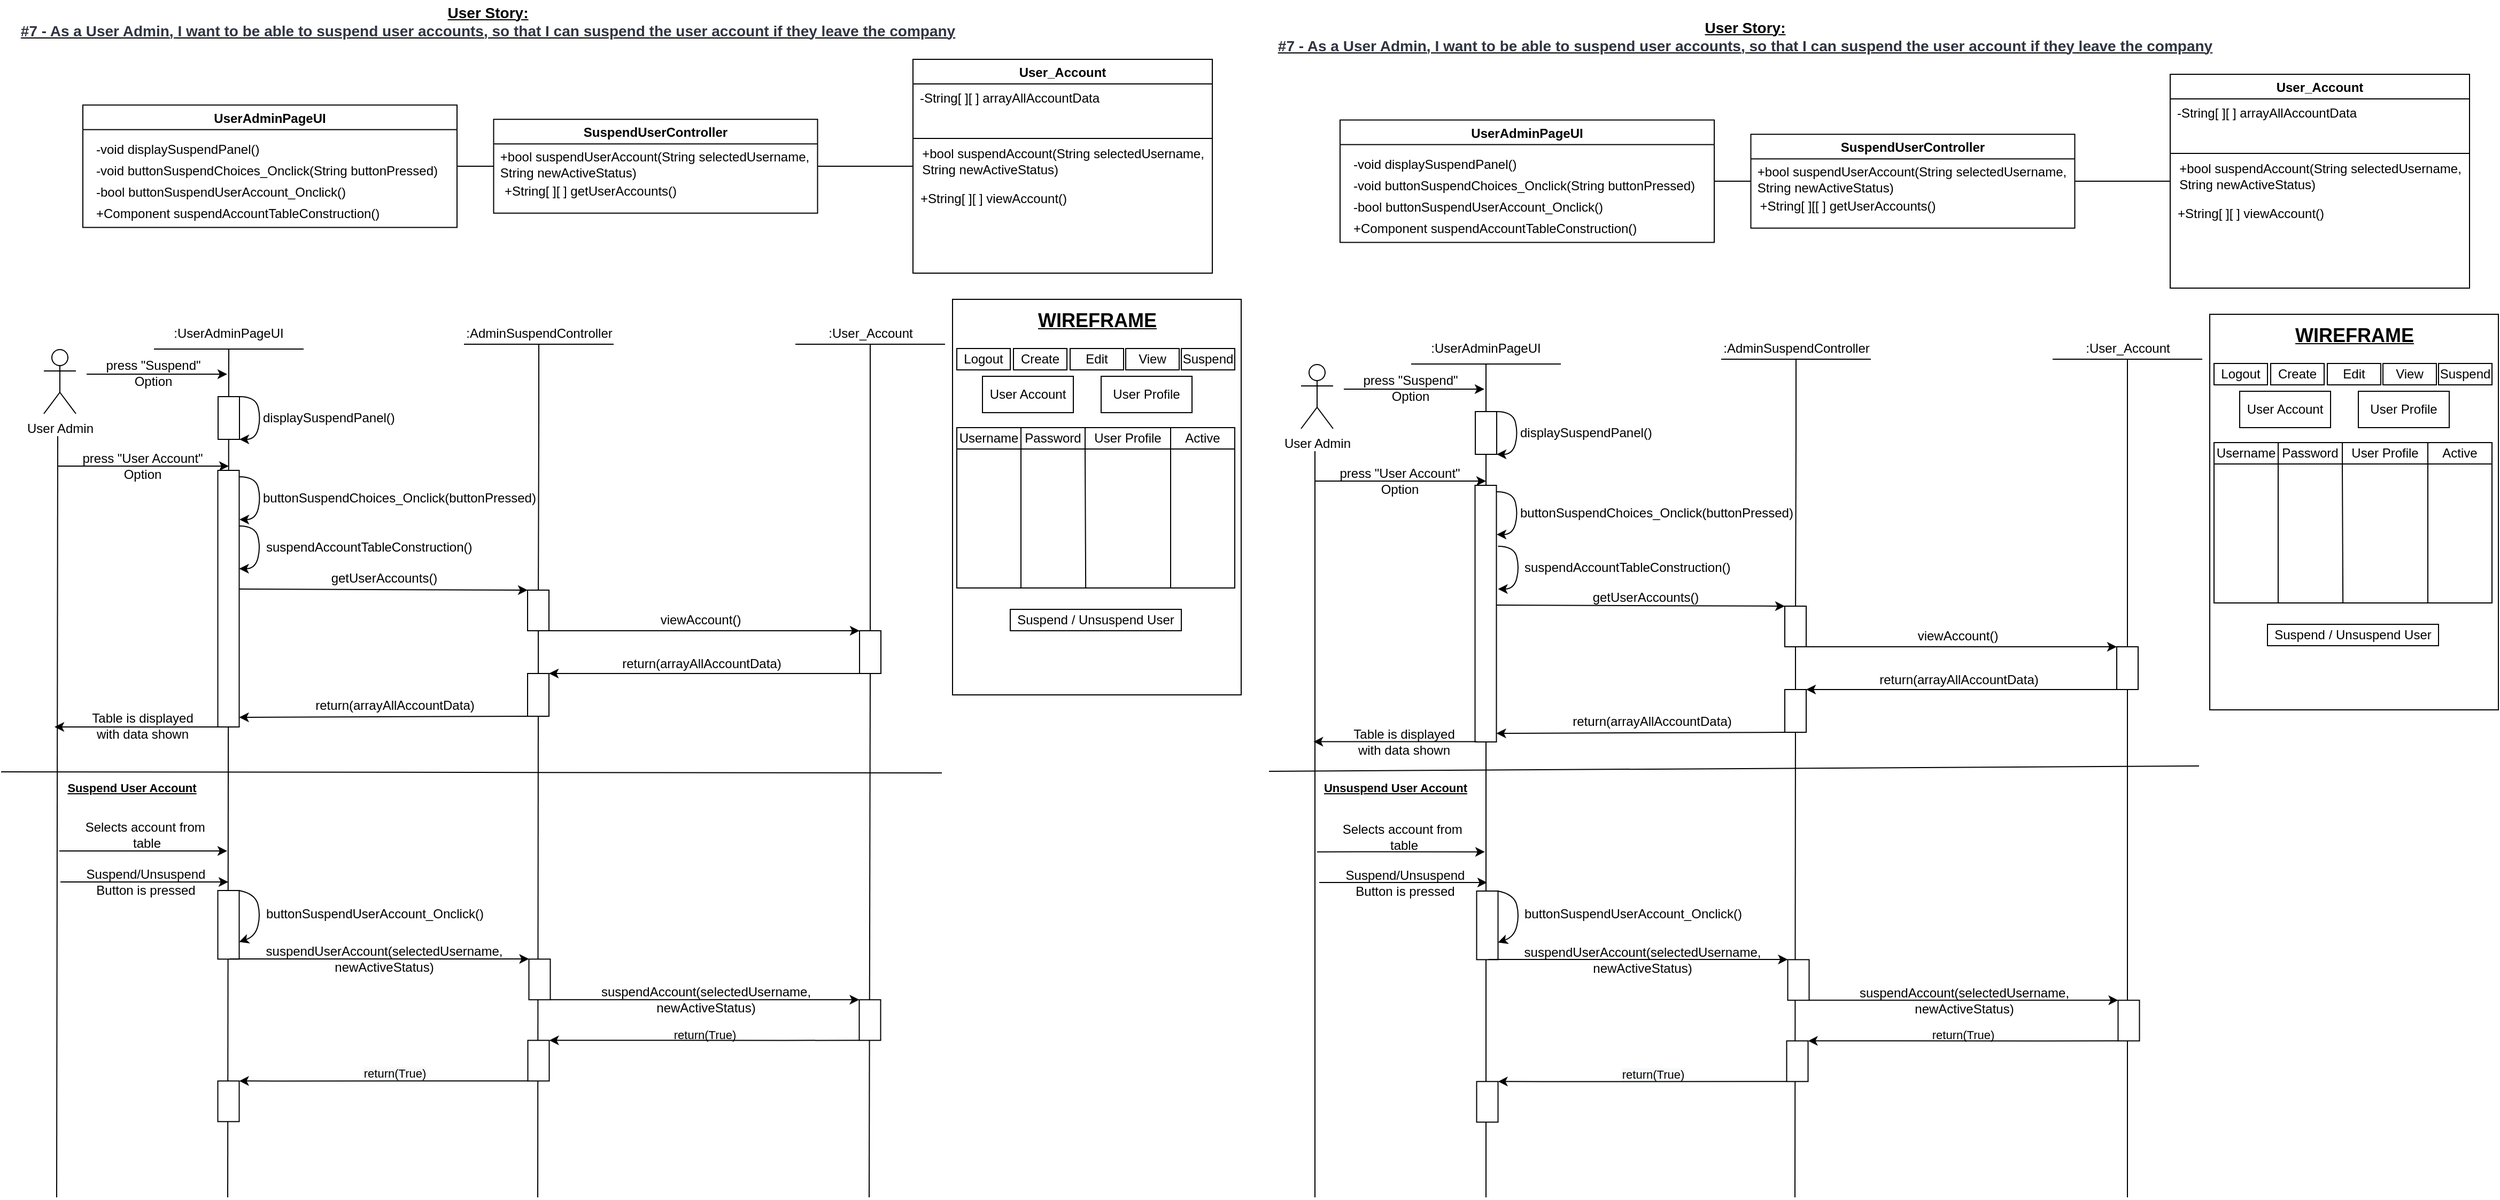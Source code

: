 <mxfile version="18.0.1" type="device"><diagram id="1YwtTbQ3Z7pTjlXF4-N0" name="Page-1"><mxGraphModel dx="1858" dy="2213" grid="1" gridSize="10" guides="1" tooltips="1" connect="1" arrows="1" fold="1" page="1" pageScale="1" pageWidth="1169" pageHeight="827" math="0" shadow="0"><root><mxCell id="0"/><mxCell id="1" parent="0"/><mxCell id="lbo1ZU1ED9_mDxwki7hF-27" value="" style="endArrow=none;html=1;rounded=0;entryX=0.5;entryY=0.982;entryDx=0;entryDy=0;entryPerimeter=0;" parent="1" target="2mpfqBum-VXEb8a90Y3f-54" edge="1"><mxGeometry width="50" height="50" relative="1" as="geometry"><mxPoint x="812" y="1120" as="sourcePoint"/><mxPoint x="813" y="321.64" as="targetPoint"/></mxGeometry></mxCell><mxCell id="lbo1ZU1ED9_mDxwki7hF-29" value="" style="endArrow=none;html=1;rounded=0;startArrow=none;" parent="1" target="2mpfqBum-VXEb8a90Y3f-57" edge="1"><mxGeometry width="50" height="50" relative="1" as="geometry"><mxPoint x="502" y="1120" as="sourcePoint"/><mxPoint x="502.509" y="539.0" as="targetPoint"/></mxGeometry></mxCell><mxCell id="FNsslEbhDlVYFLrhWBJ4-193" value="" style="endArrow=none;html=1;rounded=0;startArrow=none;" parent="1" source="2mpfqBum-VXEb8a90Y3f-49" edge="1"><mxGeometry width="50" height="50" relative="1" as="geometry"><mxPoint x="503" y="1530" as="sourcePoint"/><mxPoint x="503" y="392" as="targetPoint"/></mxGeometry></mxCell><mxCell id="haLUxBjH6cShnl7Ug6Ql-2" value="UserAdminPageUI" style="swimlane;" parent="1" vertex="1"><mxGeometry x="76.5" y="98.26" width="350" height="114.5" as="geometry"/></mxCell><mxCell id="haLUxBjH6cShnl7Ug6Ql-16" value="-void displaySuspendPanel()" style="text;html=1;align=left;verticalAlign=middle;resizable=0;points=[];autosize=1;strokeColor=none;fillColor=none;" parent="haLUxBjH6cShnl7Ug6Ql-2" vertex="1"><mxGeometry x="10" y="31.74" width="170" height="20" as="geometry"/></mxCell><mxCell id="FNsslEbhDlVYFLrhWBJ4-172" value="-bool buttonSuspendUserAccount_Onclick()" style="text;html=1;align=left;verticalAlign=middle;resizable=0;points=[];autosize=1;strokeColor=none;fillColor=none;" parent="haLUxBjH6cShnl7Ug6Ql-2" vertex="1"><mxGeometry x="10" y="71.74" width="250" height="20" as="geometry"/></mxCell><mxCell id="ZnJsaOs-VbaiI1nwX9bL-1" value="-void buttonSuspendChoices_Onclick(String buttonPressed)" style="text;html=1;align=left;verticalAlign=middle;resizable=0;points=[];autosize=1;strokeColor=none;fillColor=none;" parent="haLUxBjH6cShnl7Ug6Ql-2" vertex="1"><mxGeometry x="10" y="51.74" width="340" height="20" as="geometry"/></mxCell><mxCell id="FNsslEbhDlVYFLrhWBJ4-34" value="+Component suspendAccountTableConstruction()" style="text;html=1;align=left;verticalAlign=middle;resizable=0;points=[];autosize=1;strokeColor=none;fillColor=none;" parent="haLUxBjH6cShnl7Ug6Ql-2" vertex="1"><mxGeometry x="10" y="91.74" width="280" height="20" as="geometry"/></mxCell><mxCell id="haLUxBjH6cShnl7Ug6Ql-3" value="SuspendUserController" style="swimlane;" parent="1" vertex="1"><mxGeometry x="460.75" y="111.62" width="303" height="87.77" as="geometry"/></mxCell><mxCell id="FNsslEbhDlVYFLrhWBJ4-1" value="&lt;div style=&quot;text-align: left&quot;&gt;+bool suspendUserAccount(String selectedUsername,&lt;/div&gt;&lt;div style=&quot;text-align: left&quot;&gt;String newActiveStatus)&lt;/div&gt;" style="text;html=1;align=center;verticalAlign=middle;resizable=0;points=[];autosize=1;strokeColor=none;fillColor=none;" parent="haLUxBjH6cShnl7Ug6Ql-3" vertex="1"><mxGeometry y="27.75" width="300" height="30" as="geometry"/></mxCell><mxCell id="lbo1ZU1ED9_mDxwki7hF-7" value="&lt;div style=&quot;text-align: left&quot;&gt;+String[ ][ ] getUserAccounts()&lt;/div&gt;" style="text;html=1;align=center;verticalAlign=middle;resizable=0;points=[];autosize=1;strokeColor=none;fillColor=none;" parent="haLUxBjH6cShnl7Ug6Ql-3" vertex="1"><mxGeometry y="57.75" width="180" height="20" as="geometry"/></mxCell><mxCell id="haLUxBjH6cShnl7Ug6Ql-25" value="" style="endArrow=none;html=1;rounded=0;exitX=1;exitY=0.5;exitDx=0;exitDy=0;entryX=0;entryY=0.5;entryDx=0;entryDy=0;" parent="1" source="haLUxBjH6cShnl7Ug6Ql-2" target="haLUxBjH6cShnl7Ug6Ql-3" edge="1"><mxGeometry width="50" height="50" relative="1" as="geometry"><mxPoint x="570" y="371" as="sourcePoint"/><mxPoint x="620" y="321" as="targetPoint"/></mxGeometry></mxCell><mxCell id="haLUxBjH6cShnl7Ug6Ql-26" value="" style="endArrow=none;html=1;rounded=0;exitX=1;exitY=0.5;exitDx=0;exitDy=0;entryX=0;entryY=0.5;entryDx=0;entryDy=0;" parent="1" source="haLUxBjH6cShnl7Ug6Ql-3" target="lbo1ZU1ED9_mDxwki7hF-33" edge="1"><mxGeometry width="50" height="50" relative="1" as="geometry"><mxPoint x="570" y="191" as="sourcePoint"/><mxPoint x="850" y="156" as="targetPoint"/></mxGeometry></mxCell><mxCell id="haLUxBjH6cShnl7Ug6Ql-70" style="edgeStyle=orthogonalEdgeStyle;rounded=0;orthogonalLoop=1;jettySize=auto;html=1;" parent="1" edge="1"><mxGeometry relative="1" as="geometry"><mxPoint x="213" y="436" as="targetPoint"/><Array as="points"><mxPoint x="114.5" y="436"/><mxPoint x="114.5" y="436"/></Array><mxPoint x="53" y="436" as="sourcePoint"/></mxGeometry></mxCell><mxCell id="haLUxBjH6cShnl7Ug6Ql-27" value="User Admin" style="shape=umlActor;verticalLabelPosition=bottom;verticalAlign=top;html=1;outlineConnect=0;" parent="1" vertex="1"><mxGeometry x="40" y="327" width="30" height="60" as="geometry"/></mxCell><mxCell id="haLUxBjH6cShnl7Ug6Ql-29" value=":UserAdminPageUI" style="text;html=1;strokeColor=none;fillColor=none;align=center;verticalAlign=middle;whiteSpace=wrap;rounded=0;" parent="1" vertex="1"><mxGeometry x="183" y="297" width="60" height="30" as="geometry"/></mxCell><mxCell id="haLUxBjH6cShnl7Ug6Ql-30" value=":AdminSuspendController" style="text;html=1;align=center;verticalAlign=middle;resizable=0;points=[];autosize=1;strokeColor=none;fillColor=none;" parent="1" vertex="1"><mxGeometry x="428" y="302" width="150" height="20" as="geometry"/></mxCell><mxCell id="haLUxBjH6cShnl7Ug6Ql-31" value=":User_Account" style="text;html=1;align=center;verticalAlign=middle;resizable=0;points=[];autosize=1;strokeColor=none;fillColor=none;" parent="1" vertex="1"><mxGeometry x="768" y="302" width="90" height="20" as="geometry"/></mxCell><mxCell id="haLUxBjH6cShnl7Ug6Ql-32" value="" style="endArrow=none;html=1;rounded=0;" parent="1" edge="1"><mxGeometry width="50" height="50" relative="1" as="geometry"><mxPoint x="143" y="326.52" as="sourcePoint"/><mxPoint x="283" y="326.52" as="targetPoint"/></mxGeometry></mxCell><mxCell id="haLUxBjH6cShnl7Ug6Ql-33" value="" style="endArrow=none;html=1;rounded=0;" parent="1" edge="1"><mxGeometry width="50" height="50" relative="1" as="geometry"><mxPoint x="433" y="322" as="sourcePoint"/><mxPoint x="573" y="322" as="targetPoint"/></mxGeometry></mxCell><mxCell id="haLUxBjH6cShnl7Ug6Ql-34" value="" style="endArrow=none;html=1;rounded=0;" parent="1" edge="1"><mxGeometry width="50" height="50" relative="1" as="geometry"><mxPoint x="743" y="322" as="sourcePoint"/><mxPoint x="883" y="322" as="targetPoint"/></mxGeometry></mxCell><mxCell id="haLUxBjH6cShnl7Ug6Ql-57" value="" style="endArrow=none;html=1;rounded=0;entryX=0.5;entryY=0.982;entryDx=0;entryDy=0;entryPerimeter=0;startArrow=none;" parent="1" source="2mpfqBum-VXEb8a90Y3f-54" target="haLUxBjH6cShnl7Ug6Ql-31" edge="1"><mxGeometry width="50" height="50" relative="1" as="geometry"><mxPoint x="813" y="1530" as="sourcePoint"/><mxPoint x="813" y="327" as="targetPoint"/></mxGeometry></mxCell><mxCell id="wWWZvd4En1-HustH4XMh-6" value="press &quot;User Account&quot;&lt;br&gt;Option&lt;br&gt;" style="text;html=1;align=center;verticalAlign=middle;resizable=0;points=[];autosize=1;strokeColor=none;fillColor=none;" parent="1" vertex="1"><mxGeometry x="66.5" y="421" width="130" height="30" as="geometry"/></mxCell><mxCell id="wWWZvd4En1-HustH4XMh-27" value="" style="endArrow=none;html=1;rounded=0;fontSize=17;" parent="1" edge="1"><mxGeometry width="50" height="50" relative="1" as="geometry"><mxPoint x="212" y="1120" as="sourcePoint"/><mxPoint x="213" y="327" as="targetPoint"/></mxGeometry></mxCell><mxCell id="3snV8VC3OuR5L-uNEUc_-1" value="" style="curved=1;endArrow=classic;html=1;rounded=0;entryX=1;entryY=1;entryDx=0;entryDy=0;exitX=1;exitY=0;exitDx=0;exitDy=0;" parent="1" edge="1"><mxGeometry width="50" height="50" relative="1" as="geometry"><mxPoint x="223" y="446" as="sourcePoint"/><mxPoint x="223" y="486" as="targetPoint"/><Array as="points"><mxPoint x="238" y="446"/><mxPoint x="243" y="466"/><mxPoint x="238" y="486"/></Array></mxGeometry></mxCell><mxCell id="3snV8VC3OuR5L-uNEUc_-6" value="buttonSuspendChoices_Onclick(buttonPressed)" style="text;html=1;align=left;verticalAlign=middle;resizable=0;points=[];autosize=1;strokeColor=none;fillColor=none;" parent="1" vertex="1"><mxGeometry x="243" y="456" width="270" height="20" as="geometry"/></mxCell><mxCell id="3snV8VC3OuR5L-uNEUc_-22" value="" style="endArrow=none;html=1;rounded=0;startArrow=none;" parent="1" edge="1"><mxGeometry width="50" height="50" relative="1" as="geometry"><mxPoint x="503" y="397" as="sourcePoint"/><mxPoint x="503" y="322" as="targetPoint"/></mxGeometry></mxCell><mxCell id="FNsslEbhDlVYFLrhWBJ4-60" value="" style="endArrow=none;html=1;rounded=0;fontSize=13;" parent="1" edge="1"><mxGeometry width="50" height="50" relative="1" as="geometry"><mxPoint x="52" y="1120" as="sourcePoint"/><mxPoint x="53" y="408" as="targetPoint"/></mxGeometry></mxCell><mxCell id="FNsslEbhDlVYFLrhWBJ4-95" value="" style="curved=1;endArrow=classic;html=1;rounded=0;entryX=1;entryY=0.75;entryDx=0;entryDy=0;exitX=1;exitY=0;exitDx=0;exitDy=0;" parent="1" source="FNsslEbhDlVYFLrhWBJ4-96" target="FNsslEbhDlVYFLrhWBJ4-96" edge="1"><mxGeometry width="50" height="50" relative="1" as="geometry"><mxPoint x="217.75" y="896" as="sourcePoint"/><mxPoint x="267.75" y="846" as="targetPoint"/><Array as="points"><mxPoint x="237.75" y="836"/><mxPoint x="242.75" y="856"/><mxPoint x="237.75" y="876"/></Array></mxGeometry></mxCell><mxCell id="FNsslEbhDlVYFLrhWBJ4-96" value="" style="rounded=0;whiteSpace=wrap;html=1;" parent="1" vertex="1"><mxGeometry x="202.75" y="833" width="20" height="64.17" as="geometry"/></mxCell><mxCell id="FNsslEbhDlVYFLrhWBJ4-97" value="buttonSuspendUserAccount_Onclick()" style="text;html=1;align=left;verticalAlign=middle;resizable=0;points=[];autosize=1;strokeColor=none;fillColor=none;" parent="1" vertex="1"><mxGeometry x="245.75" y="844.83" width="220" height="20" as="geometry"/></mxCell><mxCell id="FNsslEbhDlVYFLrhWBJ4-100" value="" style="endArrow=classic;html=1;rounded=0;entryX=0;entryY=0;entryDx=0;entryDy=0;" parent="1" edge="1"><mxGeometry width="50" height="50" relative="1" as="geometry"><mxPoint x="213.75" y="897.0" as="sourcePoint"/><mxPoint x="493.75" y="897.0" as="targetPoint"/></mxGeometry></mxCell><mxCell id="FNsslEbhDlVYFLrhWBJ4-101" value="suspendUserAccount(selectedUsername,&lt;br&gt;newActiveStatus)" style="text;html=1;align=center;verticalAlign=middle;resizable=0;points=[];autosize=1;strokeColor=none;fillColor=none;" parent="1" vertex="1"><mxGeometry x="237.75" y="882.0" width="240" height="30" as="geometry"/></mxCell><mxCell id="FNsslEbhDlVYFLrhWBJ4-103" value="" style="endArrow=classic;html=1;rounded=0;entryX=0;entryY=0;entryDx=0;entryDy=0;exitX=1;exitY=1;exitDx=0;exitDy=0;" parent="1" source="FNsslEbhDlVYFLrhWBJ4-102" target="FNsslEbhDlVYFLrhWBJ4-105" edge="1"><mxGeometry width="50" height="50" relative="1" as="geometry"><mxPoint x="523.75" y="936.0" as="sourcePoint"/><mxPoint x="803.75" y="936.0" as="targetPoint"/></mxGeometry></mxCell><mxCell id="FNsslEbhDlVYFLrhWBJ4-104" value="&lt;div style=&quot;font-size: 11px&quot;&gt;&lt;div style=&quot;font-size: 12px ; text-align: left&quot;&gt;suspendAccount(selectedUsername,&lt;br&gt;&lt;/div&gt;&lt;div style=&quot;font-size: 12px&quot;&gt;newActiveStatus)&lt;/div&gt;&lt;/div&gt;" style="text;html=1;align=center;verticalAlign=middle;resizable=0;points=[];autosize=1;strokeColor=none;fillColor=none;" parent="1" vertex="1"><mxGeometry x="553.75" y="920.0" width="210" height="30" as="geometry"/></mxCell><mxCell id="FNsslEbhDlVYFLrhWBJ4-102" value="" style="rounded=0;whiteSpace=wrap;html=1;" parent="1" vertex="1"><mxGeometry x="493.75" y="897.17" width="20" height="38" as="geometry"/></mxCell><mxCell id="FNsslEbhDlVYFLrhWBJ4-107" style="edgeStyle=orthogonalEdgeStyle;rounded=0;orthogonalLoop=1;jettySize=auto;html=1;exitX=0;exitY=1;exitDx=0;exitDy=0;entryX=1;entryY=0;entryDx=0;entryDy=0;fontSize=13;" parent="1" source="FNsslEbhDlVYFLrhWBJ4-105" target="FNsslEbhDlVYFLrhWBJ4-106" edge="1"><mxGeometry relative="1" as="geometry"><Array as="points"><mxPoint x="732.75" y="973"/><mxPoint x="732.75" y="973"/></Array></mxGeometry></mxCell><mxCell id="FNsslEbhDlVYFLrhWBJ4-105" value="" style="rounded=0;whiteSpace=wrap;html=1;" parent="1" vertex="1"><mxGeometry x="802.75" y="935.17" width="20" height="38" as="geometry"/></mxCell><mxCell id="FNsslEbhDlVYFLrhWBJ4-106" value="" style="rounded=0;whiteSpace=wrap;html=1;" parent="1" vertex="1"><mxGeometry x="492.75" y="973.17" width="20" height="38" as="geometry"/></mxCell><mxCell id="FNsslEbhDlVYFLrhWBJ4-108" value="&lt;font style=&quot;font-size: 11px&quot;&gt;return(True)&lt;/font&gt;" style="text;html=1;align=center;verticalAlign=middle;resizable=0;points=[];autosize=1;strokeColor=none;fillColor=none;fontSize=13;" parent="1" vertex="1"><mxGeometry x="622.75" y="956.83" width="70" height="20" as="geometry"/></mxCell><mxCell id="FNsslEbhDlVYFLrhWBJ4-109" style="edgeStyle=orthogonalEdgeStyle;rounded=0;orthogonalLoop=1;jettySize=auto;html=1;exitX=0;exitY=1;exitDx=0;exitDy=0;entryX=1;entryY=0;entryDx=0;entryDy=0;fontSize=13;" parent="1" source="FNsslEbhDlVYFLrhWBJ4-106" target="FNsslEbhDlVYFLrhWBJ4-110" edge="1"><mxGeometry relative="1" as="geometry"><mxPoint x="513.75" y="1016.17" as="sourcePoint"/><Array as="points"><mxPoint x="262.75" y="1011"/><mxPoint x="262.75" y="1011"/></Array></mxGeometry></mxCell><mxCell id="FNsslEbhDlVYFLrhWBJ4-110" value="" style="rounded=0;whiteSpace=wrap;html=1;" parent="1" vertex="1"><mxGeometry x="202.75" y="1011.17" width="20" height="38" as="geometry"/></mxCell><mxCell id="FNsslEbhDlVYFLrhWBJ4-111" value="&#10;&#10;&lt;span style=&quot;color: rgb(0, 0, 0); font-family: helvetica; font-size: 11px; font-style: normal; font-weight: 400; letter-spacing: normal; text-align: center; text-indent: 0px; text-transform: none; word-spacing: 0px; background-color: rgb(248, 249, 250); display: inline; float: none;&quot;&gt;return(True)&lt;/span&gt;&#10;&#10;" style="text;html=1;align=center;verticalAlign=middle;resizable=0;points=[];autosize=1;strokeColor=none;fillColor=none;fontSize=13;" parent="1" vertex="1"><mxGeometry x="332.75" y="968.17" width="70" height="70" as="geometry"/></mxCell><mxCell id="2mpfqBum-VXEb8a90Y3f-1" style="edgeStyle=orthogonalEdgeStyle;rounded=0;orthogonalLoop=1;jettySize=auto;html=1;" parent="1" edge="1"><mxGeometry relative="1" as="geometry"><mxPoint x="211.5" y="796" as="targetPoint"/><Array as="points"><mxPoint x="118.5" y="796.0"/><mxPoint x="118.5" y="796.0"/></Array><mxPoint x="54.5" y="796" as="sourcePoint"/></mxGeometry></mxCell><mxCell id="2mpfqBum-VXEb8a90Y3f-2" value="Selects account from&amp;nbsp;&lt;br&gt;table" style="text;html=1;align=center;verticalAlign=middle;resizable=0;points=[];autosize=1;strokeColor=none;fillColor=none;" parent="1" vertex="1"><mxGeometry x="70.5" y="766" width="130" height="30" as="geometry"/></mxCell><mxCell id="2mpfqBum-VXEb8a90Y3f-47" value="" style="endArrow=classic;html=1;rounded=0;entryX=0;entryY=0;entryDx=0;entryDy=0;exitX=1;exitY=0.25;exitDx=0;exitDy=0;" parent="1" target="2mpfqBum-VXEb8a90Y3f-49" edge="1"><mxGeometry width="50" height="50" relative="1" as="geometry"><mxPoint x="222.75" y="551" as="sourcePoint"/><mxPoint x="490.75" y="585.83" as="targetPoint"/></mxGeometry></mxCell><mxCell id="2mpfqBum-VXEb8a90Y3f-48" value="getUserAccounts()" style="text;html=1;align=center;verticalAlign=middle;resizable=0;points=[];autosize=1;strokeColor=none;fillColor=none;" parent="1" vertex="1"><mxGeometry x="302.75" y="531" width="110" height="20" as="geometry"/></mxCell><mxCell id="2mpfqBum-VXEb8a90Y3f-50" value="" style="endArrow=classic;html=1;rounded=0;exitX=0;exitY=1;exitDx=0;exitDy=0;entryX=1;entryY=0.75;entryDx=0;entryDy=0;" parent="1" source="2mpfqBum-VXEb8a90Y3f-57" edge="1"><mxGeometry width="50" height="50" relative="1" as="geometry"><mxPoint x="477.5" y="681.0" as="sourcePoint"/><mxPoint x="222.75" y="671" as="targetPoint"/></mxGeometry></mxCell><mxCell id="2mpfqBum-VXEb8a90Y3f-51" value="return(arrayAllAccountData)" style="text;html=1;align=center;verticalAlign=middle;resizable=0;points=[];autosize=1;strokeColor=none;fillColor=none;" parent="1" vertex="1"><mxGeometry x="287.75" y="650.0" width="160" height="20" as="geometry"/></mxCell><mxCell id="2mpfqBum-VXEb8a90Y3f-52" value="" style="endArrow=classic;html=1;rounded=0;entryX=0;entryY=0;entryDx=0;entryDy=0;exitX=1;exitY=1;exitDx=0;exitDy=0;" parent="1" source="2mpfqBum-VXEb8a90Y3f-49" target="2mpfqBum-VXEb8a90Y3f-54" edge="1"><mxGeometry width="50" height="50" relative="1" as="geometry"><mxPoint x="513.5" y="650" as="sourcePoint"/><mxPoint x="803.5" y="650" as="targetPoint"/></mxGeometry></mxCell><mxCell id="2mpfqBum-VXEb8a90Y3f-53" value="viewAccount()" style="text;html=1;align=center;verticalAlign=middle;resizable=0;points=[];autosize=1;strokeColor=none;fillColor=none;" parent="1" vertex="1"><mxGeometry x="608.5" y="570.0" width="90" height="20" as="geometry"/></mxCell><mxCell id="2mpfqBum-VXEb8a90Y3f-55" value="" style="endArrow=classic;html=1;rounded=0;exitX=0;exitY=1;exitDx=0;exitDy=0;entryX=1;entryY=0;entryDx=0;entryDy=0;" parent="1" source="2mpfqBum-VXEb8a90Y3f-54" target="2mpfqBum-VXEb8a90Y3f-57" edge="1"><mxGeometry width="50" height="50" relative="1" as="geometry"><mxPoint x="803.75" y="629.17" as="sourcePoint"/><mxPoint x="513.75" y="629.17" as="targetPoint"/></mxGeometry></mxCell><mxCell id="2mpfqBum-VXEb8a90Y3f-56" value="return(arrayAllAccountData)" style="text;html=1;align=center;verticalAlign=middle;resizable=0;points=[];autosize=1;strokeColor=none;fillColor=none;" parent="1" vertex="1"><mxGeometry x="574.75" y="611.0" width="160" height="20" as="geometry"/></mxCell><mxCell id="2mpfqBum-VXEb8a90Y3f-59" value="" style="rounded=0;whiteSpace=wrap;html=1;" parent="1" vertex="1"><mxGeometry x="202.75" y="440" width="20" height="240" as="geometry"/></mxCell><mxCell id="2mpfqBum-VXEb8a90Y3f-60" value="suspendAccountTableConstruction()" style="text;html=1;align=left;verticalAlign=middle;resizable=0;points=[];autosize=1;strokeColor=none;fillColor=none;" parent="1" vertex="1"><mxGeometry x="245.5" y="502.0" width="210" height="20" as="geometry"/></mxCell><mxCell id="WkKLto6Z78YqQwwTxQ2r-4" value="" style="curved=1;endArrow=classic;html=1;rounded=0;entryX=1;entryY=1;entryDx=0;entryDy=0;exitX=1;exitY=0;exitDx=0;exitDy=0;" parent="1" source="WkKLto6Z78YqQwwTxQ2r-5" target="WkKLto6Z78YqQwwTxQ2r-5" edge="1"><mxGeometry width="50" height="50" relative="1" as="geometry"><mxPoint x="218" y="431" as="sourcePoint"/><mxPoint x="268" y="381" as="targetPoint"/><Array as="points"><mxPoint x="238" y="371"/><mxPoint x="243" y="391"/><mxPoint x="238" y="411"/></Array></mxGeometry></mxCell><mxCell id="WkKLto6Z78YqQwwTxQ2r-5" value="" style="rounded=0;whiteSpace=wrap;html=1;" parent="1" vertex="1"><mxGeometry x="203" y="371" width="20" height="40" as="geometry"/></mxCell><mxCell id="WkKLto6Z78YqQwwTxQ2r-6" value="displaySuspendPanel()" style="text;html=1;align=left;verticalAlign=middle;resizable=0;points=[];autosize=1;strokeColor=none;fillColor=none;" parent="1" vertex="1"><mxGeometry x="243" y="381" width="140" height="20" as="geometry"/></mxCell><mxCell id="WkKLto6Z78YqQwwTxQ2r-11" value="" style="endArrow=none;html=1;rounded=0;" parent="1" edge="1"><mxGeometry width="50" height="50" relative="1" as="geometry"><mxPoint y="722" as="sourcePoint"/><mxPoint x="880" y="723" as="targetPoint"/></mxGeometry></mxCell><mxCell id="WkKLto6Z78YqQwwTxQ2r-12" value="&lt;b&gt;&lt;u&gt;Suspend User Account&lt;/u&gt;&lt;/b&gt;" style="text;html=1;align=center;verticalAlign=middle;resizable=0;points=[];autosize=1;strokeColor=none;fillColor=none;fontSize=11;" parent="1" vertex="1"><mxGeometry x="52" y="726.5" width="140" height="20" as="geometry"/></mxCell><mxCell id="WkKLto6Z78YqQwwTxQ2r-13" style="edgeStyle=orthogonalEdgeStyle;rounded=0;orthogonalLoop=1;jettySize=auto;html=1;" parent="1" edge="1"><mxGeometry relative="1" as="geometry"><mxPoint x="212.5" y="825" as="targetPoint"/><Array as="points"><mxPoint x="119.5" y="825.0"/><mxPoint x="119.5" y="825.0"/></Array><mxPoint x="55.5" y="825" as="sourcePoint"/></mxGeometry></mxCell><mxCell id="WkKLto6Z78YqQwwTxQ2r-14" value="Suspend/Unsuspend&lt;br&gt;Button is pressed" style="text;html=1;align=center;verticalAlign=middle;resizable=0;points=[];autosize=1;strokeColor=none;fillColor=none;" parent="1" vertex="1"><mxGeometry x="70" y="810" width="130" height="30" as="geometry"/></mxCell><mxCell id="WkKLto6Z78YqQwwTxQ2r-40" value="&lt;b&gt;&lt;u&gt;&lt;font style=&quot;font-size: 14px&quot;&gt;User Story:&lt;/font&gt;&lt;br&gt;&lt;span style=&quot;color: rgb(46 , 52 , 64) ; font-family: , &amp;#34;arial&amp;#34; , &amp;#34;helvetica&amp;#34; , sans-serif ; font-size: 14px ; background-color: rgb(255 , 255 , 255)&quot;&gt;#7 - As a User Admin, I want to be able to suspend user accounts, so that I can suspend the user account if they leave the company&lt;/span&gt;&lt;font style=&quot;font-size: 14px&quot;&gt;&lt;br&gt;&lt;/font&gt;&lt;/u&gt;&lt;/b&gt;" style="text;html=1;align=center;verticalAlign=middle;resizable=0;points=[];autosize=1;strokeColor=none;fillColor=none;" parent="1" vertex="1"><mxGeometry x="10" width="890" height="40" as="geometry"/></mxCell><mxCell id="lbo1ZU1ED9_mDxwki7hF-1" value="press &quot;Suspend&quot;&lt;br&gt;Option" style="text;html=1;align=center;verticalAlign=middle;resizable=0;points=[];autosize=1;strokeColor=none;fillColor=none;" parent="1" vertex="1"><mxGeometry x="92" y="334" width="100" height="30" as="geometry"/></mxCell><mxCell id="lbo1ZU1ED9_mDxwki7hF-5" style="edgeStyle=orthogonalEdgeStyle;rounded=0;orthogonalLoop=1;jettySize=auto;html=1;" parent="1" edge="1"><mxGeometry relative="1" as="geometry"><mxPoint x="211.5" y="350" as="targetPoint"/><Array as="points"><mxPoint x="113" y="350"/><mxPoint x="113" y="350"/></Array><mxPoint x="80" y="350" as="sourcePoint"/></mxGeometry></mxCell><mxCell id="2mpfqBum-VXEb8a90Y3f-49" value="" style="rounded=0;whiteSpace=wrap;html=1;" parent="1" vertex="1"><mxGeometry x="492.5" y="552.0" width="20" height="38" as="geometry"/></mxCell><mxCell id="lbo1ZU1ED9_mDxwki7hF-26" value="" style="endArrow=none;html=1;rounded=0;startArrow=none;" parent="1" source="2mpfqBum-VXEb8a90Y3f-57" target="2mpfqBum-VXEb8a90Y3f-49" edge="1"><mxGeometry width="50" height="50" relative="1" as="geometry"><mxPoint x="503" y="1581" as="sourcePoint"/><mxPoint x="503" y="443" as="targetPoint"/></mxGeometry></mxCell><mxCell id="2mpfqBum-VXEb8a90Y3f-54" value="" style="rounded=0;whiteSpace=wrap;html=1;" parent="1" vertex="1"><mxGeometry x="803" y="590.0" width="20" height="40" as="geometry"/></mxCell><mxCell id="2mpfqBum-VXEb8a90Y3f-57" value="" style="rounded=0;whiteSpace=wrap;html=1;" parent="1" vertex="1"><mxGeometry x="492.5" y="630.0" width="20" height="40" as="geometry"/></mxCell><mxCell id="lbo1ZU1ED9_mDxwki7hF-30" value="" style="curved=1;endArrow=classic;html=1;rounded=0;entryX=1;entryY=1;entryDx=0;entryDy=0;exitX=1;exitY=0;exitDx=0;exitDy=0;" parent="1" edge="1"><mxGeometry width="50" height="50" relative="1" as="geometry"><mxPoint x="222.75" y="492" as="sourcePoint"/><mxPoint x="222.75" y="532" as="targetPoint"/><Array as="points"><mxPoint x="237.75" y="492"/><mxPoint x="242.75" y="512"/><mxPoint x="237.75" y="532"/></Array></mxGeometry></mxCell><mxCell id="lbo1ZU1ED9_mDxwki7hF-33" value="User_Account" style="swimlane;" parent="1" vertex="1"><mxGeometry x="853" y="55.51" width="280" height="200" as="geometry"/></mxCell><mxCell id="lbo1ZU1ED9_mDxwki7hF-34" value="&lt;div style=&quot;text-align: left&quot;&gt;-String[ ][ ] arrayAllAccountData&lt;/div&gt;" style="text;html=1;align=center;verticalAlign=middle;resizable=0;points=[];autosize=1;strokeColor=none;fillColor=none;" parent="lbo1ZU1ED9_mDxwki7hF-33" vertex="1"><mxGeometry y="26.88" width="180" height="20" as="geometry"/></mxCell><mxCell id="lbo1ZU1ED9_mDxwki7hF-40" value="&lt;div style=&quot;text-align: left&quot;&gt;+bool suspendAccount(String selectedUsername,&lt;/div&gt;&lt;div style=&quot;text-align: left&quot;&gt;String newActiveStatus)&lt;/div&gt;" style="text;html=1;align=center;verticalAlign=middle;resizable=0;points=[];autosize=1;strokeColor=none;fillColor=none;" parent="lbo1ZU1ED9_mDxwki7hF-33" vertex="1"><mxGeometry y="80" width="280" height="30" as="geometry"/></mxCell><mxCell id="lbo1ZU1ED9_mDxwki7hF-35" value="&lt;div style=&quot;text-align: left&quot;&gt;+String[ ][ ] viewAccount()&lt;/div&gt;" style="text;html=1;align=center;verticalAlign=middle;resizable=0;points=[];autosize=1;strokeColor=none;fillColor=none;" parent="lbo1ZU1ED9_mDxwki7hF-33" vertex="1"><mxGeometry y="120" width="150" height="20" as="geometry"/></mxCell><mxCell id="lbo1ZU1ED9_mDxwki7hF-39" value="" style="endArrow=none;html=1;rounded=0;startArrow=none;" parent="lbo1ZU1ED9_mDxwki7hF-33" edge="1"><mxGeometry width="50" height="50" relative="1" as="geometry"><mxPoint y="74" as="sourcePoint"/><mxPoint x="280" y="74" as="targetPoint"/></mxGeometry></mxCell><mxCell id="lbo1ZU1ED9_mDxwki7hF-63" value="" style="group" parent="1" vertex="1" connectable="0"><mxGeometry x="890" y="280" width="270" height="370" as="geometry"/></mxCell><mxCell id="haLUxBjH6cShnl7Ug6Ql-109" value="" style="rounded=0;whiteSpace=wrap;html=1;" parent="lbo1ZU1ED9_mDxwki7hF-63" vertex="1"><mxGeometry width="270" height="370" as="geometry"/></mxCell><mxCell id="3snV8VC3OuR5L-uNEUc_-36" value="" style="rounded=0;whiteSpace=wrap;html=1;labelBackgroundColor=#FFFFFF;fillColor=none;" parent="lbo1ZU1ED9_mDxwki7hF-63" vertex="1"><mxGeometry x="4" y="120" width="260" height="150" as="geometry"/></mxCell><mxCell id="haLUxBjH6cShnl7Ug6Ql-110" value="Logout" style="rounded=0;whiteSpace=wrap;html=1;" parent="lbo1ZU1ED9_mDxwki7hF-63" vertex="1"><mxGeometry x="4" y="46" width="50" height="20" as="geometry"/></mxCell><mxCell id="haLUxBjH6cShnl7Ug6Ql-111" value="Create" style="rounded=0;whiteSpace=wrap;html=1;" parent="lbo1ZU1ED9_mDxwki7hF-63" vertex="1"><mxGeometry x="57" y="46" width="50" height="20" as="geometry"/></mxCell><mxCell id="haLUxBjH6cShnl7Ug6Ql-112" value="Edit&lt;span style=&quot;color: rgba(0 , 0 , 0 , 0) ; font-family: monospace ; font-size: 0px&quot;&gt;%3CmxGraphModel%3E%3Croot%3E%3CmxCell%20id%3D%220%22%2F%3E%3CmxCell%20id%3D%221%22%20parent%3D%220%22%2F%3E%3CmxCell%20id%3D%222%22%20value%3D%22Create%22%20style%3D%22rounded%3D0%3BwhiteSpace%3Dwrap%3Bhtml%3D1%3B%22%20vertex%3D%221%22%20parent%3D%221%22%3E%3CmxGeometry%20x%3D%22966%22%20y%3D%2246%22%20width%3D%2270%22%20height%3D%2220%22%20as%3D%22geometry%22%2F%3E%3C%2FmxCell%3E%3C%2Froot%3E%3C%2FmxGraphModel%3E&lt;/span&gt;" style="rounded=0;whiteSpace=wrap;html=1;" parent="lbo1ZU1ED9_mDxwki7hF-63" vertex="1"><mxGeometry x="110" y="46" width="50" height="20" as="geometry"/></mxCell><mxCell id="haLUxBjH6cShnl7Ug6Ql-115" value="View" style="rounded=0;whiteSpace=wrap;html=1;" parent="lbo1ZU1ED9_mDxwki7hF-63" vertex="1"><mxGeometry x="162" y="46" width="50" height="20" as="geometry"/></mxCell><mxCell id="haLUxBjH6cShnl7Ug6Ql-116" value="Suspend" style="rounded=0;whiteSpace=wrap;html=1;" parent="lbo1ZU1ED9_mDxwki7hF-63" vertex="1"><mxGeometry x="214" y="46" width="50" height="20" as="geometry"/></mxCell><mxCell id="haLUxBjH6cShnl7Ug6Ql-124" value="&lt;b&gt;&lt;u&gt;&lt;font style=&quot;font-size: 18px&quot;&gt;WIREFRAME&lt;/font&gt;&lt;/u&gt;&lt;/b&gt;" style="text;html=1;align=center;verticalAlign=middle;resizable=0;points=[];autosize=1;strokeColor=none;fillColor=none;" parent="lbo1ZU1ED9_mDxwki7hF-63" vertex="1"><mxGeometry x="70" y="10" width="130" height="20" as="geometry"/></mxCell><mxCell id="3snV8VC3OuR5L-uNEUc_-37" value="Suspend / Unsuspend User" style="rounded=0;whiteSpace=wrap;html=1;" parent="lbo1ZU1ED9_mDxwki7hF-63" vertex="1"><mxGeometry x="54" y="290" width="160" height="20" as="geometry"/></mxCell><mxCell id="3snV8VC3OuR5L-uNEUc_-39" value="Username" style="text;html=1;strokeColor=default;fillColor=none;align=center;verticalAlign=middle;whiteSpace=wrap;rounded=0;labelBackgroundColor=#FFFFFF;" parent="lbo1ZU1ED9_mDxwki7hF-63" vertex="1"><mxGeometry x="4" y="120" width="60" height="20" as="geometry"/></mxCell><mxCell id="3snV8VC3OuR5L-uNEUc_-40" value="Password" style="text;html=1;strokeColor=default;fillColor=none;align=center;verticalAlign=middle;whiteSpace=wrap;rounded=0;labelBackgroundColor=#FFFFFF;" parent="lbo1ZU1ED9_mDxwki7hF-63" vertex="1"><mxGeometry x="64" y="120" width="60" height="20" as="geometry"/></mxCell><mxCell id="3snV8VC3OuR5L-uNEUc_-41" value="User Profile" style="text;html=1;strokeColor=default;fillColor=none;align=center;verticalAlign=middle;whiteSpace=wrap;rounded=0;labelBackgroundColor=#FFFFFF;" parent="lbo1ZU1ED9_mDxwki7hF-63" vertex="1"><mxGeometry x="124" y="120" width="80" height="20" as="geometry"/></mxCell><mxCell id="3snV8VC3OuR5L-uNEUc_-42" value="Active" style="text;html=1;strokeColor=default;fillColor=none;align=center;verticalAlign=middle;whiteSpace=wrap;rounded=0;labelBackgroundColor=#FFFFFF;" parent="lbo1ZU1ED9_mDxwki7hF-63" vertex="1"><mxGeometry x="204" y="120" width="60" height="20" as="geometry"/></mxCell><mxCell id="3snV8VC3OuR5L-uNEUc_-43" value="" style="endArrow=none;html=1;rounded=0;entryX=0;entryY=1;entryDx=0;entryDy=0;" parent="lbo1ZU1ED9_mDxwki7hF-63" target="3snV8VC3OuR5L-uNEUc_-40" edge="1"><mxGeometry width="50" height="50" relative="1" as="geometry"><mxPoint x="64" y="270" as="sourcePoint"/><mxPoint x="70" y="164.17" as="targetPoint"/></mxGeometry></mxCell><mxCell id="3snV8VC3OuR5L-uNEUc_-44" value="" style="endArrow=none;html=1;rounded=0;entryX=0;entryY=1;entryDx=0;entryDy=0;" parent="lbo1ZU1ED9_mDxwki7hF-63" target="3snV8VC3OuR5L-uNEUc_-41" edge="1"><mxGeometry width="50" height="50" relative="1" as="geometry"><mxPoint x="124.57" y="270" as="sourcePoint"/><mxPoint x="124.57" y="140" as="targetPoint"/></mxGeometry></mxCell><mxCell id="3snV8VC3OuR5L-uNEUc_-45" value="" style="endArrow=none;html=1;rounded=0;entryX=0;entryY=1;entryDx=0;entryDy=0;" parent="lbo1ZU1ED9_mDxwki7hF-63" edge="1"><mxGeometry width="50" height="50" relative="1" as="geometry"><mxPoint x="204.0" y="270" as="sourcePoint"/><mxPoint x="204.0" y="140" as="targetPoint"/></mxGeometry></mxCell><mxCell id="lbo1ZU1ED9_mDxwki7hF-61" value="User Account" style="rounded=0;whiteSpace=wrap;html=1;" parent="lbo1ZU1ED9_mDxwki7hF-63" vertex="1"><mxGeometry x="28" y="72" width="85" height="34" as="geometry"/></mxCell><mxCell id="lbo1ZU1ED9_mDxwki7hF-62" value="User Profile" style="rounded=0;whiteSpace=wrap;html=1;" parent="lbo1ZU1ED9_mDxwki7hF-63" vertex="1"><mxGeometry x="139" y="72" width="85" height="34" as="geometry"/></mxCell><mxCell id="lbo1ZU1ED9_mDxwki7hF-64" value="" style="endArrow=none;html=1;rounded=0;entryX=0.5;entryY=0.982;entryDx=0;entryDy=0;entryPerimeter=0;" parent="1" target="lbo1ZU1ED9_mDxwki7hF-136" edge="1"><mxGeometry width="50" height="50" relative="1" as="geometry"><mxPoint x="1989" y="1120" as="sourcePoint"/><mxPoint x="1989" y="335.64" as="targetPoint"/></mxGeometry></mxCell><mxCell id="lbo1ZU1ED9_mDxwki7hF-65" value="" style="endArrow=none;html=1;rounded=0;startArrow=none;" parent="1" target="lbo1ZU1ED9_mDxwki7hF-137" edge="1"><mxGeometry width="50" height="50" relative="1" as="geometry"><mxPoint x="1678" y="1120" as="sourcePoint"/><mxPoint x="1678.509" y="553.0" as="targetPoint"/></mxGeometry></mxCell><mxCell id="lbo1ZU1ED9_mDxwki7hF-66" value="" style="endArrow=none;html=1;rounded=0;startArrow=none;" parent="1" source="lbo1ZU1ED9_mDxwki7hF-134" edge="1"><mxGeometry width="50" height="50" relative="1" as="geometry"><mxPoint x="1679" y="1544" as="sourcePoint"/><mxPoint x="1679" y="406" as="targetPoint"/></mxGeometry></mxCell><mxCell id="lbo1ZU1ED9_mDxwki7hF-67" value="UserAdminPageUI" style="swimlane;" parent="1" vertex="1"><mxGeometry x="1252.5" y="112.26" width="350" height="114.5" as="geometry"/></mxCell><mxCell id="lbo1ZU1ED9_mDxwki7hF-68" value="-void displaySuspendPanel()" style="text;html=1;align=left;verticalAlign=middle;resizable=0;points=[];autosize=1;strokeColor=none;fillColor=none;" parent="lbo1ZU1ED9_mDxwki7hF-67" vertex="1"><mxGeometry x="10" y="31.74" width="170" height="20" as="geometry"/></mxCell><mxCell id="lbo1ZU1ED9_mDxwki7hF-69" value="-bool buttonSuspendUserAccount_Onclick()" style="text;html=1;align=left;verticalAlign=middle;resizable=0;points=[];autosize=1;strokeColor=none;fillColor=none;" parent="lbo1ZU1ED9_mDxwki7hF-67" vertex="1"><mxGeometry x="10" y="71.74" width="250" height="20" as="geometry"/></mxCell><mxCell id="lbo1ZU1ED9_mDxwki7hF-70" value="-void buttonSuspendChoices_Onclick(String buttonPressed)" style="text;html=1;align=left;verticalAlign=middle;resizable=0;points=[];autosize=1;strokeColor=none;fillColor=none;" parent="lbo1ZU1ED9_mDxwki7hF-67" vertex="1"><mxGeometry x="10" y="51.74" width="340" height="20" as="geometry"/></mxCell><mxCell id="lbo1ZU1ED9_mDxwki7hF-71" value="+Component suspendAccountTableConstruction()" style="text;html=1;align=left;verticalAlign=middle;resizable=0;points=[];autosize=1;strokeColor=none;fillColor=none;" parent="lbo1ZU1ED9_mDxwki7hF-67" vertex="1"><mxGeometry x="10" y="91.74" width="280" height="20" as="geometry"/></mxCell><mxCell id="lbo1ZU1ED9_mDxwki7hF-72" value="SuspendUserController" style="swimlane;" parent="1" vertex="1"><mxGeometry x="1636.75" y="125.62" width="303" height="87.77" as="geometry"/></mxCell><mxCell id="lbo1ZU1ED9_mDxwki7hF-73" value="&lt;div style=&quot;text-align: left&quot;&gt;+bool suspendUserAccount(String selectedUsername,&lt;/div&gt;&lt;div style=&quot;text-align: left&quot;&gt;String newActiveStatus)&lt;/div&gt;" style="text;html=1;align=center;verticalAlign=middle;resizable=0;points=[];autosize=1;strokeColor=none;fillColor=none;" parent="lbo1ZU1ED9_mDxwki7hF-72" vertex="1"><mxGeometry y="27.75" width="300" height="30" as="geometry"/></mxCell><mxCell id="lbo1ZU1ED9_mDxwki7hF-74" value="&lt;div style=&quot;text-align: left&quot;&gt;+String[ ][[ ] getUserAccounts()&lt;/div&gt;" style="text;html=1;align=center;verticalAlign=middle;resizable=0;points=[];autosize=1;strokeColor=none;fillColor=none;" parent="lbo1ZU1ED9_mDxwki7hF-72" vertex="1"><mxGeometry y="57.75" width="180" height="20" as="geometry"/></mxCell><mxCell id="lbo1ZU1ED9_mDxwki7hF-75" value="" style="endArrow=none;html=1;rounded=0;exitX=1;exitY=0.5;exitDx=0;exitDy=0;entryX=0;entryY=0.5;entryDx=0;entryDy=0;" parent="1" source="lbo1ZU1ED9_mDxwki7hF-67" target="lbo1ZU1ED9_mDxwki7hF-72" edge="1"><mxGeometry width="50" height="50" relative="1" as="geometry"><mxPoint x="1746" y="385" as="sourcePoint"/><mxPoint x="1796" y="335" as="targetPoint"/></mxGeometry></mxCell><mxCell id="lbo1ZU1ED9_mDxwki7hF-76" value="" style="endArrow=none;html=1;rounded=0;exitX=1;exitY=0.5;exitDx=0;exitDy=0;entryX=0;entryY=0.5;entryDx=0;entryDy=0;" parent="1" source="lbo1ZU1ED9_mDxwki7hF-72" target="lbo1ZU1ED9_mDxwki7hF-139" edge="1"><mxGeometry width="50" height="50" relative="1" as="geometry"><mxPoint x="1746" y="205" as="sourcePoint"/><mxPoint x="2026" y="170" as="targetPoint"/></mxGeometry></mxCell><mxCell id="lbo1ZU1ED9_mDxwki7hF-77" style="edgeStyle=orthogonalEdgeStyle;rounded=0;orthogonalLoop=1;jettySize=auto;html=1;" parent="1" edge="1"><mxGeometry relative="1" as="geometry"><mxPoint x="1389" y="450" as="targetPoint"/><Array as="points"><mxPoint x="1290.5" y="450"/><mxPoint x="1290.5" y="450"/></Array><mxPoint x="1229" y="450" as="sourcePoint"/></mxGeometry></mxCell><mxCell id="lbo1ZU1ED9_mDxwki7hF-78" value="User Admin" style="shape=umlActor;verticalLabelPosition=bottom;verticalAlign=top;html=1;outlineConnect=0;" parent="1" vertex="1"><mxGeometry x="1216" y="341" width="30" height="60" as="geometry"/></mxCell><mxCell id="lbo1ZU1ED9_mDxwki7hF-79" value=":UserAdminPageUI" style="text;html=1;strokeColor=none;fillColor=none;align=center;verticalAlign=middle;whiteSpace=wrap;rounded=0;" parent="1" vertex="1"><mxGeometry x="1359" y="311" width="60" height="30" as="geometry"/></mxCell><mxCell id="lbo1ZU1ED9_mDxwki7hF-80" value=":AdminSuspendController" style="text;html=1;align=center;verticalAlign=middle;resizable=0;points=[];autosize=1;strokeColor=none;fillColor=none;" parent="1" vertex="1"><mxGeometry x="1604" y="316" width="150" height="20" as="geometry"/></mxCell><mxCell id="lbo1ZU1ED9_mDxwki7hF-81" value=":User_Account" style="text;html=1;align=center;verticalAlign=middle;resizable=0;points=[];autosize=1;strokeColor=none;fillColor=none;" parent="1" vertex="1"><mxGeometry x="1944" y="316" width="90" height="20" as="geometry"/></mxCell><mxCell id="lbo1ZU1ED9_mDxwki7hF-82" value="" style="endArrow=none;html=1;rounded=0;" parent="1" edge="1"><mxGeometry width="50" height="50" relative="1" as="geometry"><mxPoint x="1319" y="340.52" as="sourcePoint"/><mxPoint x="1459" y="340.52" as="targetPoint"/></mxGeometry></mxCell><mxCell id="lbo1ZU1ED9_mDxwki7hF-83" value="" style="endArrow=none;html=1;rounded=0;" parent="1" edge="1"><mxGeometry width="50" height="50" relative="1" as="geometry"><mxPoint x="1609" y="336" as="sourcePoint"/><mxPoint x="1749" y="336" as="targetPoint"/></mxGeometry></mxCell><mxCell id="lbo1ZU1ED9_mDxwki7hF-84" value="" style="endArrow=none;html=1;rounded=0;" parent="1" edge="1"><mxGeometry width="50" height="50" relative="1" as="geometry"><mxPoint x="1919" y="336" as="sourcePoint"/><mxPoint x="2059" y="336" as="targetPoint"/></mxGeometry></mxCell><mxCell id="lbo1ZU1ED9_mDxwki7hF-85" value="" style="endArrow=none;html=1;rounded=0;entryX=0.5;entryY=0.982;entryDx=0;entryDy=0;entryPerimeter=0;startArrow=none;" parent="1" source="lbo1ZU1ED9_mDxwki7hF-136" target="lbo1ZU1ED9_mDxwki7hF-81" edge="1"><mxGeometry width="50" height="50" relative="1" as="geometry"><mxPoint x="1989" y="1544" as="sourcePoint"/><mxPoint x="1989" y="341" as="targetPoint"/></mxGeometry></mxCell><mxCell id="lbo1ZU1ED9_mDxwki7hF-86" value="press &quot;User Account&quot;&lt;br&gt;Option&lt;br&gt;" style="text;html=1;align=center;verticalAlign=middle;resizable=0;points=[];autosize=1;strokeColor=none;fillColor=none;" parent="1" vertex="1"><mxGeometry x="1242.5" y="435" width="130" height="30" as="geometry"/></mxCell><mxCell id="lbo1ZU1ED9_mDxwki7hF-87" value="" style="endArrow=none;html=1;rounded=0;fontSize=17;" parent="1" edge="1"><mxGeometry width="50" height="50" relative="1" as="geometry"><mxPoint x="1389" y="1120" as="sourcePoint"/><mxPoint x="1389" y="341" as="targetPoint"/></mxGeometry></mxCell><mxCell id="lbo1ZU1ED9_mDxwki7hF-88" value="" style="curved=1;endArrow=classic;html=1;rounded=0;entryX=1;entryY=1;entryDx=0;entryDy=0;exitX=1;exitY=0;exitDx=0;exitDy=0;" parent="1" edge="1"><mxGeometry width="50" height="50" relative="1" as="geometry"><mxPoint x="1399" y="460" as="sourcePoint"/><mxPoint x="1399" y="500" as="targetPoint"/><Array as="points"><mxPoint x="1414" y="460"/><mxPoint x="1419" y="480"/><mxPoint x="1414" y="500"/></Array></mxGeometry></mxCell><mxCell id="lbo1ZU1ED9_mDxwki7hF-89" value="buttonSuspendChoices_Onclick(buttonPressed)" style="text;html=1;align=left;verticalAlign=middle;resizable=0;points=[];autosize=1;strokeColor=none;fillColor=none;" parent="1" vertex="1"><mxGeometry x="1419" y="470" width="270" height="20" as="geometry"/></mxCell><mxCell id="lbo1ZU1ED9_mDxwki7hF-90" value="" style="endArrow=none;html=1;rounded=0;startArrow=none;" parent="1" edge="1"><mxGeometry width="50" height="50" relative="1" as="geometry"><mxPoint x="1679" y="411" as="sourcePoint"/><mxPoint x="1679" y="336" as="targetPoint"/></mxGeometry></mxCell><mxCell id="lbo1ZU1ED9_mDxwki7hF-91" value="" style="endArrow=none;html=1;rounded=0;fontSize=13;" parent="1" edge="1"><mxGeometry width="50" height="50" relative="1" as="geometry"><mxPoint x="1229" y="1120" as="sourcePoint"/><mxPoint x="1229" y="422" as="targetPoint"/></mxGeometry></mxCell><mxCell id="lbo1ZU1ED9_mDxwki7hF-107" value="" style="endArrow=none;html=1;rounded=0;" parent="1" edge="1"><mxGeometry width="50" height="50" relative="1" as="geometry"><mxPoint x="1186" y="721.5" as="sourcePoint"/><mxPoint x="2056" y="716.5" as="targetPoint"/></mxGeometry></mxCell><mxCell id="lbo1ZU1ED9_mDxwki7hF-110" value="" style="endArrow=classic;html=1;rounded=0;entryX=0;entryY=0;entryDx=0;entryDy=0;exitX=1;exitY=0.25;exitDx=0;exitDy=0;" parent="1" target="lbo1ZU1ED9_mDxwki7hF-134" edge="1"><mxGeometry width="50" height="50" relative="1" as="geometry"><mxPoint x="1398.75" y="566" as="sourcePoint"/><mxPoint x="1666.75" y="600.83" as="targetPoint"/></mxGeometry></mxCell><mxCell id="lbo1ZU1ED9_mDxwki7hF-111" value="getUserAccounts()" style="text;html=1;align=center;verticalAlign=middle;resizable=0;points=[];autosize=1;strokeColor=none;fillColor=none;" parent="1" vertex="1"><mxGeometry x="1482.5" y="549" width="110" height="20" as="geometry"/></mxCell><mxCell id="lbo1ZU1ED9_mDxwki7hF-112" value="" style="endArrow=classic;html=1;rounded=0;exitX=0;exitY=1;exitDx=0;exitDy=0;entryX=1;entryY=0.75;entryDx=0;entryDy=0;" parent="1" source="lbo1ZU1ED9_mDxwki7hF-137" edge="1"><mxGeometry width="50" height="50" relative="1" as="geometry"><mxPoint x="1653.5" y="696.0" as="sourcePoint"/><mxPoint x="1398.75" y="686" as="targetPoint"/></mxGeometry></mxCell><mxCell id="lbo1ZU1ED9_mDxwki7hF-113" value="return(arrayAllAccountData)" style="text;html=1;align=center;verticalAlign=middle;resizable=0;points=[];autosize=1;strokeColor=none;fillColor=none;" parent="1" vertex="1"><mxGeometry x="1463.75" y="665.0" width="160" height="20" as="geometry"/></mxCell><mxCell id="lbo1ZU1ED9_mDxwki7hF-114" value="" style="endArrow=classic;html=1;rounded=0;entryX=0;entryY=0;entryDx=0;entryDy=0;exitX=1;exitY=1;exitDx=0;exitDy=0;" parent="1" source="lbo1ZU1ED9_mDxwki7hF-134" target="lbo1ZU1ED9_mDxwki7hF-136" edge="1"><mxGeometry width="50" height="50" relative="1" as="geometry"><mxPoint x="1689.5" y="665" as="sourcePoint"/><mxPoint x="1979.5" y="665" as="targetPoint"/></mxGeometry></mxCell><mxCell id="lbo1ZU1ED9_mDxwki7hF-115" value="viewAccount()" style="text;html=1;align=center;verticalAlign=middle;resizable=0;points=[];autosize=1;strokeColor=none;fillColor=none;" parent="1" vertex="1"><mxGeometry x="1784.5" y="585.0" width="90" height="20" as="geometry"/></mxCell><mxCell id="lbo1ZU1ED9_mDxwki7hF-116" value="" style="endArrow=classic;html=1;rounded=0;exitX=0;exitY=1;exitDx=0;exitDy=0;entryX=1;entryY=0;entryDx=0;entryDy=0;" parent="1" source="lbo1ZU1ED9_mDxwki7hF-136" target="lbo1ZU1ED9_mDxwki7hF-137" edge="1"><mxGeometry width="50" height="50" relative="1" as="geometry"><mxPoint x="1979.75" y="644.17" as="sourcePoint"/><mxPoint x="1689.75" y="644.17" as="targetPoint"/></mxGeometry></mxCell><mxCell id="lbo1ZU1ED9_mDxwki7hF-117" value="return(arrayAllAccountData)" style="text;html=1;align=center;verticalAlign=middle;resizable=0;points=[];autosize=1;strokeColor=none;fillColor=none;" parent="1" vertex="1"><mxGeometry x="1750.75" y="626.0" width="160" height="20" as="geometry"/></mxCell><mxCell id="lbo1ZU1ED9_mDxwki7hF-118" value="" style="rounded=0;whiteSpace=wrap;html=1;" parent="1" vertex="1"><mxGeometry x="1378.75" y="454" width="20" height="240" as="geometry"/></mxCell><mxCell id="lbo1ZU1ED9_mDxwki7hF-119" value="suspendAccountTableConstruction()" style="text;html=1;align=left;verticalAlign=middle;resizable=0;points=[];autosize=1;strokeColor=none;fillColor=none;" parent="1" vertex="1"><mxGeometry x="1423" y="521.0" width="210" height="20" as="geometry"/></mxCell><mxCell id="lbo1ZU1ED9_mDxwki7hF-120" value="" style="curved=1;endArrow=classic;html=1;rounded=0;entryX=1;entryY=1;entryDx=0;entryDy=0;exitX=1;exitY=0;exitDx=0;exitDy=0;" parent="1" source="lbo1ZU1ED9_mDxwki7hF-121" target="lbo1ZU1ED9_mDxwki7hF-121" edge="1"><mxGeometry width="50" height="50" relative="1" as="geometry"><mxPoint x="1394" y="445" as="sourcePoint"/><mxPoint x="1444" y="395" as="targetPoint"/><Array as="points"><mxPoint x="1414" y="385"/><mxPoint x="1419" y="405"/><mxPoint x="1414" y="425"/></Array></mxGeometry></mxCell><mxCell id="lbo1ZU1ED9_mDxwki7hF-121" value="" style="rounded=0;whiteSpace=wrap;html=1;" parent="1" vertex="1"><mxGeometry x="1379" y="385" width="20" height="40" as="geometry"/></mxCell><mxCell id="lbo1ZU1ED9_mDxwki7hF-122" value="displaySuspendPanel()" style="text;html=1;align=left;verticalAlign=middle;resizable=0;points=[];autosize=1;strokeColor=none;fillColor=none;" parent="1" vertex="1"><mxGeometry x="1419" y="395" width="140" height="20" as="geometry"/></mxCell><mxCell id="lbo1ZU1ED9_mDxwki7hF-128" style="edgeStyle=orthogonalEdgeStyle;rounded=0;orthogonalLoop=1;jettySize=auto;html=1;" parent="1" edge="1"><mxGeometry relative="1" as="geometry"><mxPoint x="1388" y="796.82" as="targetPoint"/><Array as="points"><mxPoint x="1295" y="796.82"/><mxPoint x="1295" y="796.82"/></Array><mxPoint x="1231" y="796.82" as="sourcePoint"/></mxGeometry></mxCell><mxCell id="lbo1ZU1ED9_mDxwki7hF-129" value="Selects account from&amp;nbsp;&lt;br&gt;table" style="text;html=1;align=center;verticalAlign=middle;resizable=0;points=[];autosize=1;strokeColor=none;fillColor=none;" parent="1" vertex="1"><mxGeometry x="1247.25" y="768" width="130" height="30" as="geometry"/></mxCell><mxCell id="lbo1ZU1ED9_mDxwki7hF-130" value="&lt;b&gt;&lt;u&gt;Unsuspend User Account&lt;/u&gt;&lt;/b&gt;" style="text;html=1;align=center;verticalAlign=middle;resizable=0;points=[];autosize=1;strokeColor=none;fillColor=none;fontSize=11;" parent="1" vertex="1"><mxGeometry x="1229" y="726.5" width="150" height="20" as="geometry"/></mxCell><mxCell id="lbo1ZU1ED9_mDxwki7hF-131" value="&lt;b&gt;&lt;u&gt;&lt;font style=&quot;font-size: 14px&quot;&gt;User Story:&lt;/font&gt;&lt;br&gt;&lt;span style=&quot;color: rgb(46 , 52 , 64) ; font-family: , &amp;#34;arial&amp;#34; , &amp;#34;helvetica&amp;#34; , sans-serif ; font-size: 14px ; background-color: rgb(255 , 255 , 255)&quot;&gt;#7 - As a User Admin, I want to be able to suspend user accounts, so that I can suspend the user account if they leave the company&lt;/span&gt;&lt;font style=&quot;font-size: 14px&quot;&gt;&lt;br&gt;&lt;/font&gt;&lt;/u&gt;&lt;/b&gt;" style="text;html=1;align=center;verticalAlign=middle;resizable=0;points=[];autosize=1;strokeColor=none;fillColor=none;" parent="1" vertex="1"><mxGeometry x="1186" y="14" width="890" height="40" as="geometry"/></mxCell><mxCell id="lbo1ZU1ED9_mDxwki7hF-132" value="press &quot;Suspend&quot;&lt;br&gt;Option" style="text;html=1;align=center;verticalAlign=middle;resizable=0;points=[];autosize=1;strokeColor=none;fillColor=none;" parent="1" vertex="1"><mxGeometry x="1268" y="348" width="100" height="30" as="geometry"/></mxCell><mxCell id="lbo1ZU1ED9_mDxwki7hF-133" style="edgeStyle=orthogonalEdgeStyle;rounded=0;orthogonalLoop=1;jettySize=auto;html=1;" parent="1" edge="1"><mxGeometry relative="1" as="geometry"><mxPoint x="1387.5" y="364" as="targetPoint"/><Array as="points"><mxPoint x="1289" y="364"/><mxPoint x="1289" y="364"/></Array><mxPoint x="1256" y="364" as="sourcePoint"/></mxGeometry></mxCell><mxCell id="lbo1ZU1ED9_mDxwki7hF-134" value="" style="rounded=0;whiteSpace=wrap;html=1;" parent="1" vertex="1"><mxGeometry x="1668.5" y="567.0" width="20" height="38" as="geometry"/></mxCell><mxCell id="lbo1ZU1ED9_mDxwki7hF-135" value="" style="endArrow=none;html=1;rounded=0;startArrow=none;" parent="1" source="lbo1ZU1ED9_mDxwki7hF-137" target="lbo1ZU1ED9_mDxwki7hF-134" edge="1"><mxGeometry width="50" height="50" relative="1" as="geometry"><mxPoint x="1679" y="1596" as="sourcePoint"/><mxPoint x="1679" y="458" as="targetPoint"/></mxGeometry></mxCell><mxCell id="lbo1ZU1ED9_mDxwki7hF-136" value="" style="rounded=0;whiteSpace=wrap;html=1;" parent="1" vertex="1"><mxGeometry x="1979" y="605.0" width="20" height="40" as="geometry"/></mxCell><mxCell id="lbo1ZU1ED9_mDxwki7hF-137" value="" style="rounded=0;whiteSpace=wrap;html=1;" parent="1" vertex="1"><mxGeometry x="1668.5" y="645.0" width="20" height="40" as="geometry"/></mxCell><mxCell id="lbo1ZU1ED9_mDxwki7hF-138" value="" style="curved=1;endArrow=classic;html=1;rounded=0;entryX=1;entryY=1;entryDx=0;entryDy=0;exitX=1;exitY=0;exitDx=0;exitDy=0;" parent="1" edge="1"><mxGeometry width="50" height="50" relative="1" as="geometry"><mxPoint x="1400.25" y="511" as="sourcePoint"/><mxPoint x="1400.25" y="551" as="targetPoint"/><Array as="points"><mxPoint x="1415.25" y="511"/><mxPoint x="1420.25" y="531"/><mxPoint x="1415.25" y="551"/></Array></mxGeometry></mxCell><mxCell id="lbo1ZU1ED9_mDxwki7hF-139" value="User_Account" style="swimlane;" parent="1" vertex="1"><mxGeometry x="2029" y="69.51" width="280" height="200" as="geometry"/></mxCell><mxCell id="lbo1ZU1ED9_mDxwki7hF-140" value="&lt;div style=&quot;text-align: left&quot;&gt;-String[ ][ ] arrayAllAccountData&lt;/div&gt;" style="text;html=1;align=center;verticalAlign=middle;resizable=0;points=[];autosize=1;strokeColor=none;fillColor=none;" parent="lbo1ZU1ED9_mDxwki7hF-139" vertex="1"><mxGeometry y="26.88" width="180" height="20" as="geometry"/></mxCell><mxCell id="lbo1ZU1ED9_mDxwki7hF-141" value="&lt;div style=&quot;text-align: left&quot;&gt;+bool suspendAccount(String selectedUsername,&lt;/div&gt;&lt;div style=&quot;text-align: left&quot;&gt;String newActiveStatus)&lt;/div&gt;" style="text;html=1;align=center;verticalAlign=middle;resizable=0;points=[];autosize=1;strokeColor=none;fillColor=none;" parent="lbo1ZU1ED9_mDxwki7hF-139" vertex="1"><mxGeometry y="80" width="280" height="30" as="geometry"/></mxCell><mxCell id="lbo1ZU1ED9_mDxwki7hF-142" value="&lt;div style=&quot;text-align: left&quot;&gt;+String[ ][ ] viewAccount()&lt;/div&gt;" style="text;html=1;align=center;verticalAlign=middle;resizable=0;points=[];autosize=1;strokeColor=none;fillColor=none;" parent="lbo1ZU1ED9_mDxwki7hF-139" vertex="1"><mxGeometry y="120" width="150" height="20" as="geometry"/></mxCell><mxCell id="lbo1ZU1ED9_mDxwki7hF-143" value="" style="endArrow=none;html=1;rounded=0;startArrow=none;" parent="lbo1ZU1ED9_mDxwki7hF-139" edge="1"><mxGeometry width="50" height="50" relative="1" as="geometry"><mxPoint y="74" as="sourcePoint"/><mxPoint x="280" y="74" as="targetPoint"/></mxGeometry></mxCell><mxCell id="lbo1ZU1ED9_mDxwki7hF-144" value="" style="curved=1;endArrow=classic;html=1;rounded=0;entryX=1;entryY=0.75;entryDx=0;entryDy=0;exitX=1;exitY=0;exitDx=0;exitDy=0;" parent="1" source="lbo1ZU1ED9_mDxwki7hF-145" target="lbo1ZU1ED9_mDxwki7hF-145" edge="1"><mxGeometry width="50" height="50" relative="1" as="geometry"><mxPoint x="1395.25" y="896.5" as="sourcePoint"/><mxPoint x="1445.25" y="846.5" as="targetPoint"/><Array as="points"><mxPoint x="1415.25" y="836.5"/><mxPoint x="1420.25" y="856.5"/><mxPoint x="1415.25" y="876.5"/></Array></mxGeometry></mxCell><mxCell id="lbo1ZU1ED9_mDxwki7hF-145" value="" style="rounded=0;whiteSpace=wrap;html=1;" parent="1" vertex="1"><mxGeometry x="1380.25" y="833.5" width="20" height="64.17" as="geometry"/></mxCell><mxCell id="lbo1ZU1ED9_mDxwki7hF-146" value="buttonSuspendUserAccount_Onclick()" style="text;html=1;align=left;verticalAlign=middle;resizable=0;points=[];autosize=1;strokeColor=none;fillColor=none;" parent="1" vertex="1"><mxGeometry x="1423.25" y="845.33" width="220" height="20" as="geometry"/></mxCell><mxCell id="lbo1ZU1ED9_mDxwki7hF-147" value="" style="endArrow=classic;html=1;rounded=0;entryX=0;entryY=0;entryDx=0;entryDy=0;" parent="1" edge="1"><mxGeometry width="50" height="50" relative="1" as="geometry"><mxPoint x="1391.25" y="897.5" as="sourcePoint"/><mxPoint x="1671.25" y="897.5" as="targetPoint"/></mxGeometry></mxCell><mxCell id="lbo1ZU1ED9_mDxwki7hF-148" value="suspendUserAccount(selectedUsername,&lt;br&gt;newActiveStatus)" style="text;html=1;align=center;verticalAlign=middle;resizable=0;points=[];autosize=1;strokeColor=none;fillColor=none;" parent="1" vertex="1"><mxGeometry x="1415.25" y="882.5" width="240" height="30" as="geometry"/></mxCell><mxCell id="lbo1ZU1ED9_mDxwki7hF-149" value="" style="endArrow=classic;html=1;rounded=0;entryX=0;entryY=0;entryDx=0;entryDy=0;exitX=1;exitY=1;exitDx=0;exitDy=0;" parent="1" source="lbo1ZU1ED9_mDxwki7hF-151" target="lbo1ZU1ED9_mDxwki7hF-153" edge="1"><mxGeometry width="50" height="50" relative="1" as="geometry"><mxPoint x="1701.25" y="936.5" as="sourcePoint"/><mxPoint x="1981.25" y="936.5" as="targetPoint"/></mxGeometry></mxCell><mxCell id="lbo1ZU1ED9_mDxwki7hF-150" value="&lt;div style=&quot;font-size: 11px&quot;&gt;&lt;div style=&quot;font-size: 12px ; text-align: left&quot;&gt;suspendAccount(selectedUsername,&lt;br&gt;&lt;/div&gt;&lt;div style=&quot;font-size: 12px&quot;&gt;newActiveStatus)&lt;/div&gt;&lt;/div&gt;" style="text;html=1;align=center;verticalAlign=middle;resizable=0;points=[];autosize=1;strokeColor=none;fillColor=none;" parent="1" vertex="1"><mxGeometry x="1731.25" y="920.5" width="210" height="30" as="geometry"/></mxCell><mxCell id="lbo1ZU1ED9_mDxwki7hF-151" value="" style="rounded=0;whiteSpace=wrap;html=1;" parent="1" vertex="1"><mxGeometry x="1671.25" y="897.67" width="20" height="38" as="geometry"/></mxCell><mxCell id="lbo1ZU1ED9_mDxwki7hF-152" style="edgeStyle=orthogonalEdgeStyle;rounded=0;orthogonalLoop=1;jettySize=auto;html=1;exitX=0;exitY=1;exitDx=0;exitDy=0;entryX=1;entryY=0;entryDx=0;entryDy=0;fontSize=13;" parent="1" source="lbo1ZU1ED9_mDxwki7hF-153" target="lbo1ZU1ED9_mDxwki7hF-154" edge="1"><mxGeometry relative="1" as="geometry"><Array as="points"><mxPoint x="1910.25" y="973.5"/><mxPoint x="1910.25" y="973.5"/></Array></mxGeometry></mxCell><mxCell id="lbo1ZU1ED9_mDxwki7hF-153" value="" style="rounded=0;whiteSpace=wrap;html=1;" parent="1" vertex="1"><mxGeometry x="1980.25" y="935.67" width="20" height="38" as="geometry"/></mxCell><mxCell id="lbo1ZU1ED9_mDxwki7hF-154" value="" style="rounded=0;whiteSpace=wrap;html=1;" parent="1" vertex="1"><mxGeometry x="1670.25" y="973.67" width="20" height="38" as="geometry"/></mxCell><mxCell id="lbo1ZU1ED9_mDxwki7hF-155" value="&lt;font style=&quot;font-size: 11px&quot;&gt;return(True)&lt;/font&gt;" style="text;html=1;align=center;verticalAlign=middle;resizable=0;points=[];autosize=1;strokeColor=none;fillColor=none;fontSize=13;" parent="1" vertex="1"><mxGeometry x="1800.25" y="957.33" width="70" height="20" as="geometry"/></mxCell><mxCell id="lbo1ZU1ED9_mDxwki7hF-156" style="edgeStyle=orthogonalEdgeStyle;rounded=0;orthogonalLoop=1;jettySize=auto;html=1;exitX=0;exitY=1;exitDx=0;exitDy=0;entryX=1;entryY=0;entryDx=0;entryDy=0;fontSize=13;" parent="1" source="lbo1ZU1ED9_mDxwki7hF-154" target="lbo1ZU1ED9_mDxwki7hF-157" edge="1"><mxGeometry relative="1" as="geometry"><mxPoint x="1691.25" y="1016.67" as="sourcePoint"/><Array as="points"><mxPoint x="1440.25" y="1011.5"/><mxPoint x="1440.25" y="1011.5"/></Array></mxGeometry></mxCell><mxCell id="lbo1ZU1ED9_mDxwki7hF-157" value="" style="rounded=0;whiteSpace=wrap;html=1;" parent="1" vertex="1"><mxGeometry x="1380.25" y="1011.67" width="20" height="38" as="geometry"/></mxCell><mxCell id="lbo1ZU1ED9_mDxwki7hF-158" value="&#10;&#10;&lt;span style=&quot;color: rgb(0, 0, 0); font-family: helvetica; font-size: 11px; font-style: normal; font-weight: 400; letter-spacing: normal; text-align: center; text-indent: 0px; text-transform: none; word-spacing: 0px; background-color: rgb(248, 249, 250); display: inline; float: none;&quot;&gt;return(True)&lt;/span&gt;&#10;&#10;" style="text;html=1;align=center;verticalAlign=middle;resizable=0;points=[];autosize=1;strokeColor=none;fillColor=none;fontSize=13;" parent="1" vertex="1"><mxGeometry x="1510.25" y="968.67" width="70" height="70" as="geometry"/></mxCell><mxCell id="lbo1ZU1ED9_mDxwki7hF-159" style="edgeStyle=orthogonalEdgeStyle;rounded=0;orthogonalLoop=1;jettySize=auto;html=1;" parent="1" edge="1"><mxGeometry relative="1" as="geometry"><mxPoint x="1390" y="825.5" as="targetPoint"/><Array as="points"><mxPoint x="1297" y="825.5"/><mxPoint x="1297" y="825.5"/></Array><mxPoint x="1233" y="825.5" as="sourcePoint"/></mxGeometry></mxCell><mxCell id="lbo1ZU1ED9_mDxwki7hF-160" value="Suspend/Unsuspend&lt;br&gt;Button is pressed" style="text;html=1;align=center;verticalAlign=middle;resizable=0;points=[];autosize=1;strokeColor=none;fillColor=none;" parent="1" vertex="1"><mxGeometry x="1247.5" y="810.5" width="130" height="30" as="geometry"/></mxCell><mxCell id="lbo1ZU1ED9_mDxwki7hF-161" value="" style="group" parent="1" vertex="1" connectable="0"><mxGeometry x="2066" y="294" width="270" height="370" as="geometry"/></mxCell><mxCell id="lbo1ZU1ED9_mDxwki7hF-162" value="" style="rounded=0;whiteSpace=wrap;html=1;" parent="lbo1ZU1ED9_mDxwki7hF-161" vertex="1"><mxGeometry width="270" height="370" as="geometry"/></mxCell><mxCell id="lbo1ZU1ED9_mDxwki7hF-163" value="" style="rounded=0;whiteSpace=wrap;html=1;labelBackgroundColor=#FFFFFF;fillColor=none;" parent="lbo1ZU1ED9_mDxwki7hF-161" vertex="1"><mxGeometry x="4" y="120" width="260" height="150" as="geometry"/></mxCell><mxCell id="lbo1ZU1ED9_mDxwki7hF-164" value="Logout" style="rounded=0;whiteSpace=wrap;html=1;" parent="lbo1ZU1ED9_mDxwki7hF-161" vertex="1"><mxGeometry x="4" y="46" width="50" height="20" as="geometry"/></mxCell><mxCell id="lbo1ZU1ED9_mDxwki7hF-165" value="Create" style="rounded=0;whiteSpace=wrap;html=1;" parent="lbo1ZU1ED9_mDxwki7hF-161" vertex="1"><mxGeometry x="57" y="46" width="50" height="20" as="geometry"/></mxCell><mxCell id="lbo1ZU1ED9_mDxwki7hF-166" value="Edit&lt;span style=&quot;color: rgba(0 , 0 , 0 , 0) ; font-family: monospace ; font-size: 0px&quot;&gt;%3CmxGraphModel%3E%3Croot%3E%3CmxCell%20id%3D%220%22%2F%3E%3CmxCell%20id%3D%221%22%20parent%3D%220%22%2F%3E%3CmxCell%20id%3D%222%22%20value%3D%22Create%22%20style%3D%22rounded%3D0%3BwhiteSpace%3Dwrap%3Bhtml%3D1%3B%22%20vertex%3D%221%22%20parent%3D%221%22%3E%3CmxGeometry%20x%3D%22966%22%20y%3D%2246%22%20width%3D%2270%22%20height%3D%2220%22%20as%3D%22geometry%22%2F%3E%3C%2FmxCell%3E%3C%2Froot%3E%3C%2FmxGraphModel%3E&lt;/span&gt;" style="rounded=0;whiteSpace=wrap;html=1;" parent="lbo1ZU1ED9_mDxwki7hF-161" vertex="1"><mxGeometry x="110" y="46" width="50" height="20" as="geometry"/></mxCell><mxCell id="lbo1ZU1ED9_mDxwki7hF-167" value="View" style="rounded=0;whiteSpace=wrap;html=1;" parent="lbo1ZU1ED9_mDxwki7hF-161" vertex="1"><mxGeometry x="162" y="46" width="50" height="20" as="geometry"/></mxCell><mxCell id="lbo1ZU1ED9_mDxwki7hF-168" value="Suspend" style="rounded=0;whiteSpace=wrap;html=1;" parent="lbo1ZU1ED9_mDxwki7hF-161" vertex="1"><mxGeometry x="214" y="46" width="50" height="20" as="geometry"/></mxCell><mxCell id="lbo1ZU1ED9_mDxwki7hF-169" value="&lt;b&gt;&lt;u&gt;&lt;font style=&quot;font-size: 18px&quot;&gt;WIREFRAME&lt;/font&gt;&lt;/u&gt;&lt;/b&gt;" style="text;html=1;align=center;verticalAlign=middle;resizable=0;points=[];autosize=1;strokeColor=none;fillColor=none;" parent="lbo1ZU1ED9_mDxwki7hF-161" vertex="1"><mxGeometry x="70" y="10" width="130" height="20" as="geometry"/></mxCell><mxCell id="lbo1ZU1ED9_mDxwki7hF-170" value="Suspend / Unsuspend User" style="rounded=0;whiteSpace=wrap;html=1;" parent="lbo1ZU1ED9_mDxwki7hF-161" vertex="1"><mxGeometry x="54" y="290" width="160" height="20" as="geometry"/></mxCell><mxCell id="lbo1ZU1ED9_mDxwki7hF-171" value="Username" style="text;html=1;strokeColor=default;fillColor=none;align=center;verticalAlign=middle;whiteSpace=wrap;rounded=0;labelBackgroundColor=#FFFFFF;" parent="lbo1ZU1ED9_mDxwki7hF-161" vertex="1"><mxGeometry x="4" y="120" width="60" height="20" as="geometry"/></mxCell><mxCell id="lbo1ZU1ED9_mDxwki7hF-172" value="Password" style="text;html=1;strokeColor=default;fillColor=none;align=center;verticalAlign=middle;whiteSpace=wrap;rounded=0;labelBackgroundColor=#FFFFFF;" parent="lbo1ZU1ED9_mDxwki7hF-161" vertex="1"><mxGeometry x="64" y="120" width="60" height="20" as="geometry"/></mxCell><mxCell id="lbo1ZU1ED9_mDxwki7hF-173" value="User Profile" style="text;html=1;strokeColor=default;fillColor=none;align=center;verticalAlign=middle;whiteSpace=wrap;rounded=0;labelBackgroundColor=#FFFFFF;" parent="lbo1ZU1ED9_mDxwki7hF-161" vertex="1"><mxGeometry x="124" y="120" width="80" height="20" as="geometry"/></mxCell><mxCell id="lbo1ZU1ED9_mDxwki7hF-174" value="Active" style="text;html=1;strokeColor=default;fillColor=none;align=center;verticalAlign=middle;whiteSpace=wrap;rounded=0;labelBackgroundColor=#FFFFFF;" parent="lbo1ZU1ED9_mDxwki7hF-161" vertex="1"><mxGeometry x="204" y="120" width="60" height="20" as="geometry"/></mxCell><mxCell id="lbo1ZU1ED9_mDxwki7hF-175" value="" style="endArrow=none;html=1;rounded=0;entryX=0;entryY=1;entryDx=0;entryDy=0;" parent="lbo1ZU1ED9_mDxwki7hF-161" target="lbo1ZU1ED9_mDxwki7hF-172" edge="1"><mxGeometry width="50" height="50" relative="1" as="geometry"><mxPoint x="64" y="270" as="sourcePoint"/><mxPoint x="70" y="164.17" as="targetPoint"/></mxGeometry></mxCell><mxCell id="lbo1ZU1ED9_mDxwki7hF-176" value="" style="endArrow=none;html=1;rounded=0;entryX=0;entryY=1;entryDx=0;entryDy=0;" parent="lbo1ZU1ED9_mDxwki7hF-161" target="lbo1ZU1ED9_mDxwki7hF-173" edge="1"><mxGeometry width="50" height="50" relative="1" as="geometry"><mxPoint x="124.57" y="270" as="sourcePoint"/><mxPoint x="124.57" y="140" as="targetPoint"/></mxGeometry></mxCell><mxCell id="lbo1ZU1ED9_mDxwki7hF-177" value="" style="endArrow=none;html=1;rounded=0;entryX=0;entryY=1;entryDx=0;entryDy=0;" parent="lbo1ZU1ED9_mDxwki7hF-161" edge="1"><mxGeometry width="50" height="50" relative="1" as="geometry"><mxPoint x="204.0" y="270" as="sourcePoint"/><mxPoint x="204.0" y="140" as="targetPoint"/></mxGeometry></mxCell><mxCell id="lbo1ZU1ED9_mDxwki7hF-179" value="User Account" style="rounded=0;whiteSpace=wrap;html=1;" parent="lbo1ZU1ED9_mDxwki7hF-161" vertex="1"><mxGeometry x="28" y="72" width="85" height="34" as="geometry"/></mxCell><mxCell id="lbo1ZU1ED9_mDxwki7hF-180" value="User Profile" style="rounded=0;whiteSpace=wrap;html=1;" parent="lbo1ZU1ED9_mDxwki7hF-161" vertex="1"><mxGeometry x="139" y="72" width="85" height="34" as="geometry"/></mxCell><mxCell id="V6qaP8a93C8mwqEnehLe-1" style="edgeStyle=orthogonalEdgeStyle;rounded=0;orthogonalLoop=1;jettySize=auto;html=1;exitX=0;exitY=1;exitDx=0;exitDy=0;" parent="1" edge="1"><mxGeometry relative="1" as="geometry"><mxPoint x="50" y="680" as="targetPoint"/><Array as="points"><mxPoint x="130" y="680"/><mxPoint x="130" y="680"/></Array><mxPoint x="202.75" y="680.0" as="sourcePoint"/></mxGeometry></mxCell><mxCell id="V6qaP8a93C8mwqEnehLe-2" value="Table is displayed&lt;br&gt;with data shown" style="text;html=1;align=center;verticalAlign=middle;resizable=0;points=[];autosize=1;strokeColor=none;fillColor=none;" parent="1" vertex="1"><mxGeometry x="76.5" y="664" width="110" height="30" as="geometry"/></mxCell><mxCell id="V6qaP8a93C8mwqEnehLe-5" style="edgeStyle=orthogonalEdgeStyle;rounded=0;orthogonalLoop=1;jettySize=auto;html=1;exitX=0;exitY=1;exitDx=0;exitDy=0;" parent="1" edge="1"><mxGeometry relative="1" as="geometry"><mxPoint x="1227.63" y="693.77" as="targetPoint"/><Array as="points"><mxPoint x="1300.18" y="693.77"/><mxPoint x="1300.18" y="693.77"/></Array><mxPoint x="1380.38" y="693.77" as="sourcePoint"/></mxGeometry></mxCell><mxCell id="V6qaP8a93C8mwqEnehLe-6" value="Table is displayed&lt;br&gt;with data shown" style="text;html=1;align=center;verticalAlign=middle;resizable=0;points=[];autosize=1;strokeColor=none;fillColor=none;" parent="1" vertex="1"><mxGeometry x="1257.25" y="679" width="110" height="30" as="geometry"/></mxCell></root></mxGraphModel></diagram></mxfile>